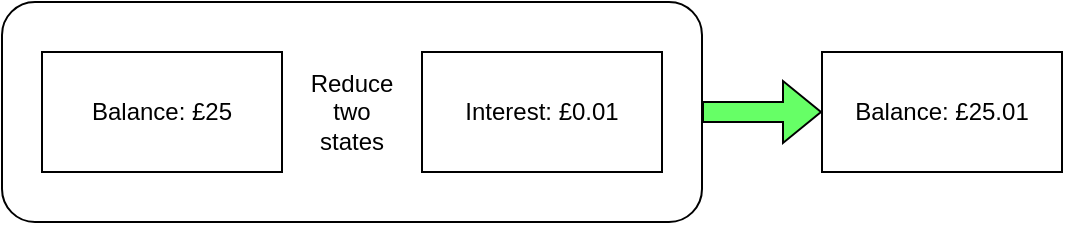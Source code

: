 <mxfile version="16.0.0" type="device"><diagram id="AYkzhq1e_qat67PCmEcU" name="Page-1"><mxGraphModel dx="1102" dy="865" grid="1" gridSize="10" guides="1" tooltips="1" connect="1" arrows="1" fold="1" page="1" pageScale="1" pageWidth="827" pageHeight="1169" math="0" shadow="0"><root><mxCell id="0"/><mxCell id="1" parent="0"/><mxCell id="zHWy-PGL_dQKAeFscyTe-5" value="Reduce&lt;br&gt;two&lt;br&gt;states" style="rounded=1;whiteSpace=wrap;html=1;" parent="1" vertex="1"><mxGeometry x="40" y="40" width="350" height="110" as="geometry"/></mxCell><mxCell id="zHWy-PGL_dQKAeFscyTe-1" value="Balance: £25" style="rounded=0;whiteSpace=wrap;html=1;" parent="1" vertex="1"><mxGeometry x="60" y="65" width="120" height="60" as="geometry"/></mxCell><mxCell id="zHWy-PGL_dQKAeFscyTe-2" value="Interest: £0.01" style="rounded=0;whiteSpace=wrap;html=1;" parent="1" vertex="1"><mxGeometry x="250" y="65" width="120" height="60" as="geometry"/></mxCell><mxCell id="zHWy-PGL_dQKAeFscyTe-3" value="Balance: £25.01" style="rounded=0;whiteSpace=wrap;html=1;" parent="1" vertex="1"><mxGeometry x="450" y="65" width="120" height="60" as="geometry"/></mxCell><mxCell id="zHWy-PGL_dQKAeFscyTe-6" value="" style="shape=flexArrow;endArrow=classic;html=1;rounded=0;exitX=1;exitY=0.5;exitDx=0;exitDy=0;fillColor=#66FF66;" parent="1" source="zHWy-PGL_dQKAeFscyTe-5" target="zHWy-PGL_dQKAeFscyTe-3" edge="1"><mxGeometry width="50" height="50" relative="1" as="geometry"><mxPoint x="570" y="245" as="sourcePoint"/><mxPoint x="620" y="195" as="targetPoint"/></mxGeometry></mxCell></root></mxGraphModel></diagram></mxfile>